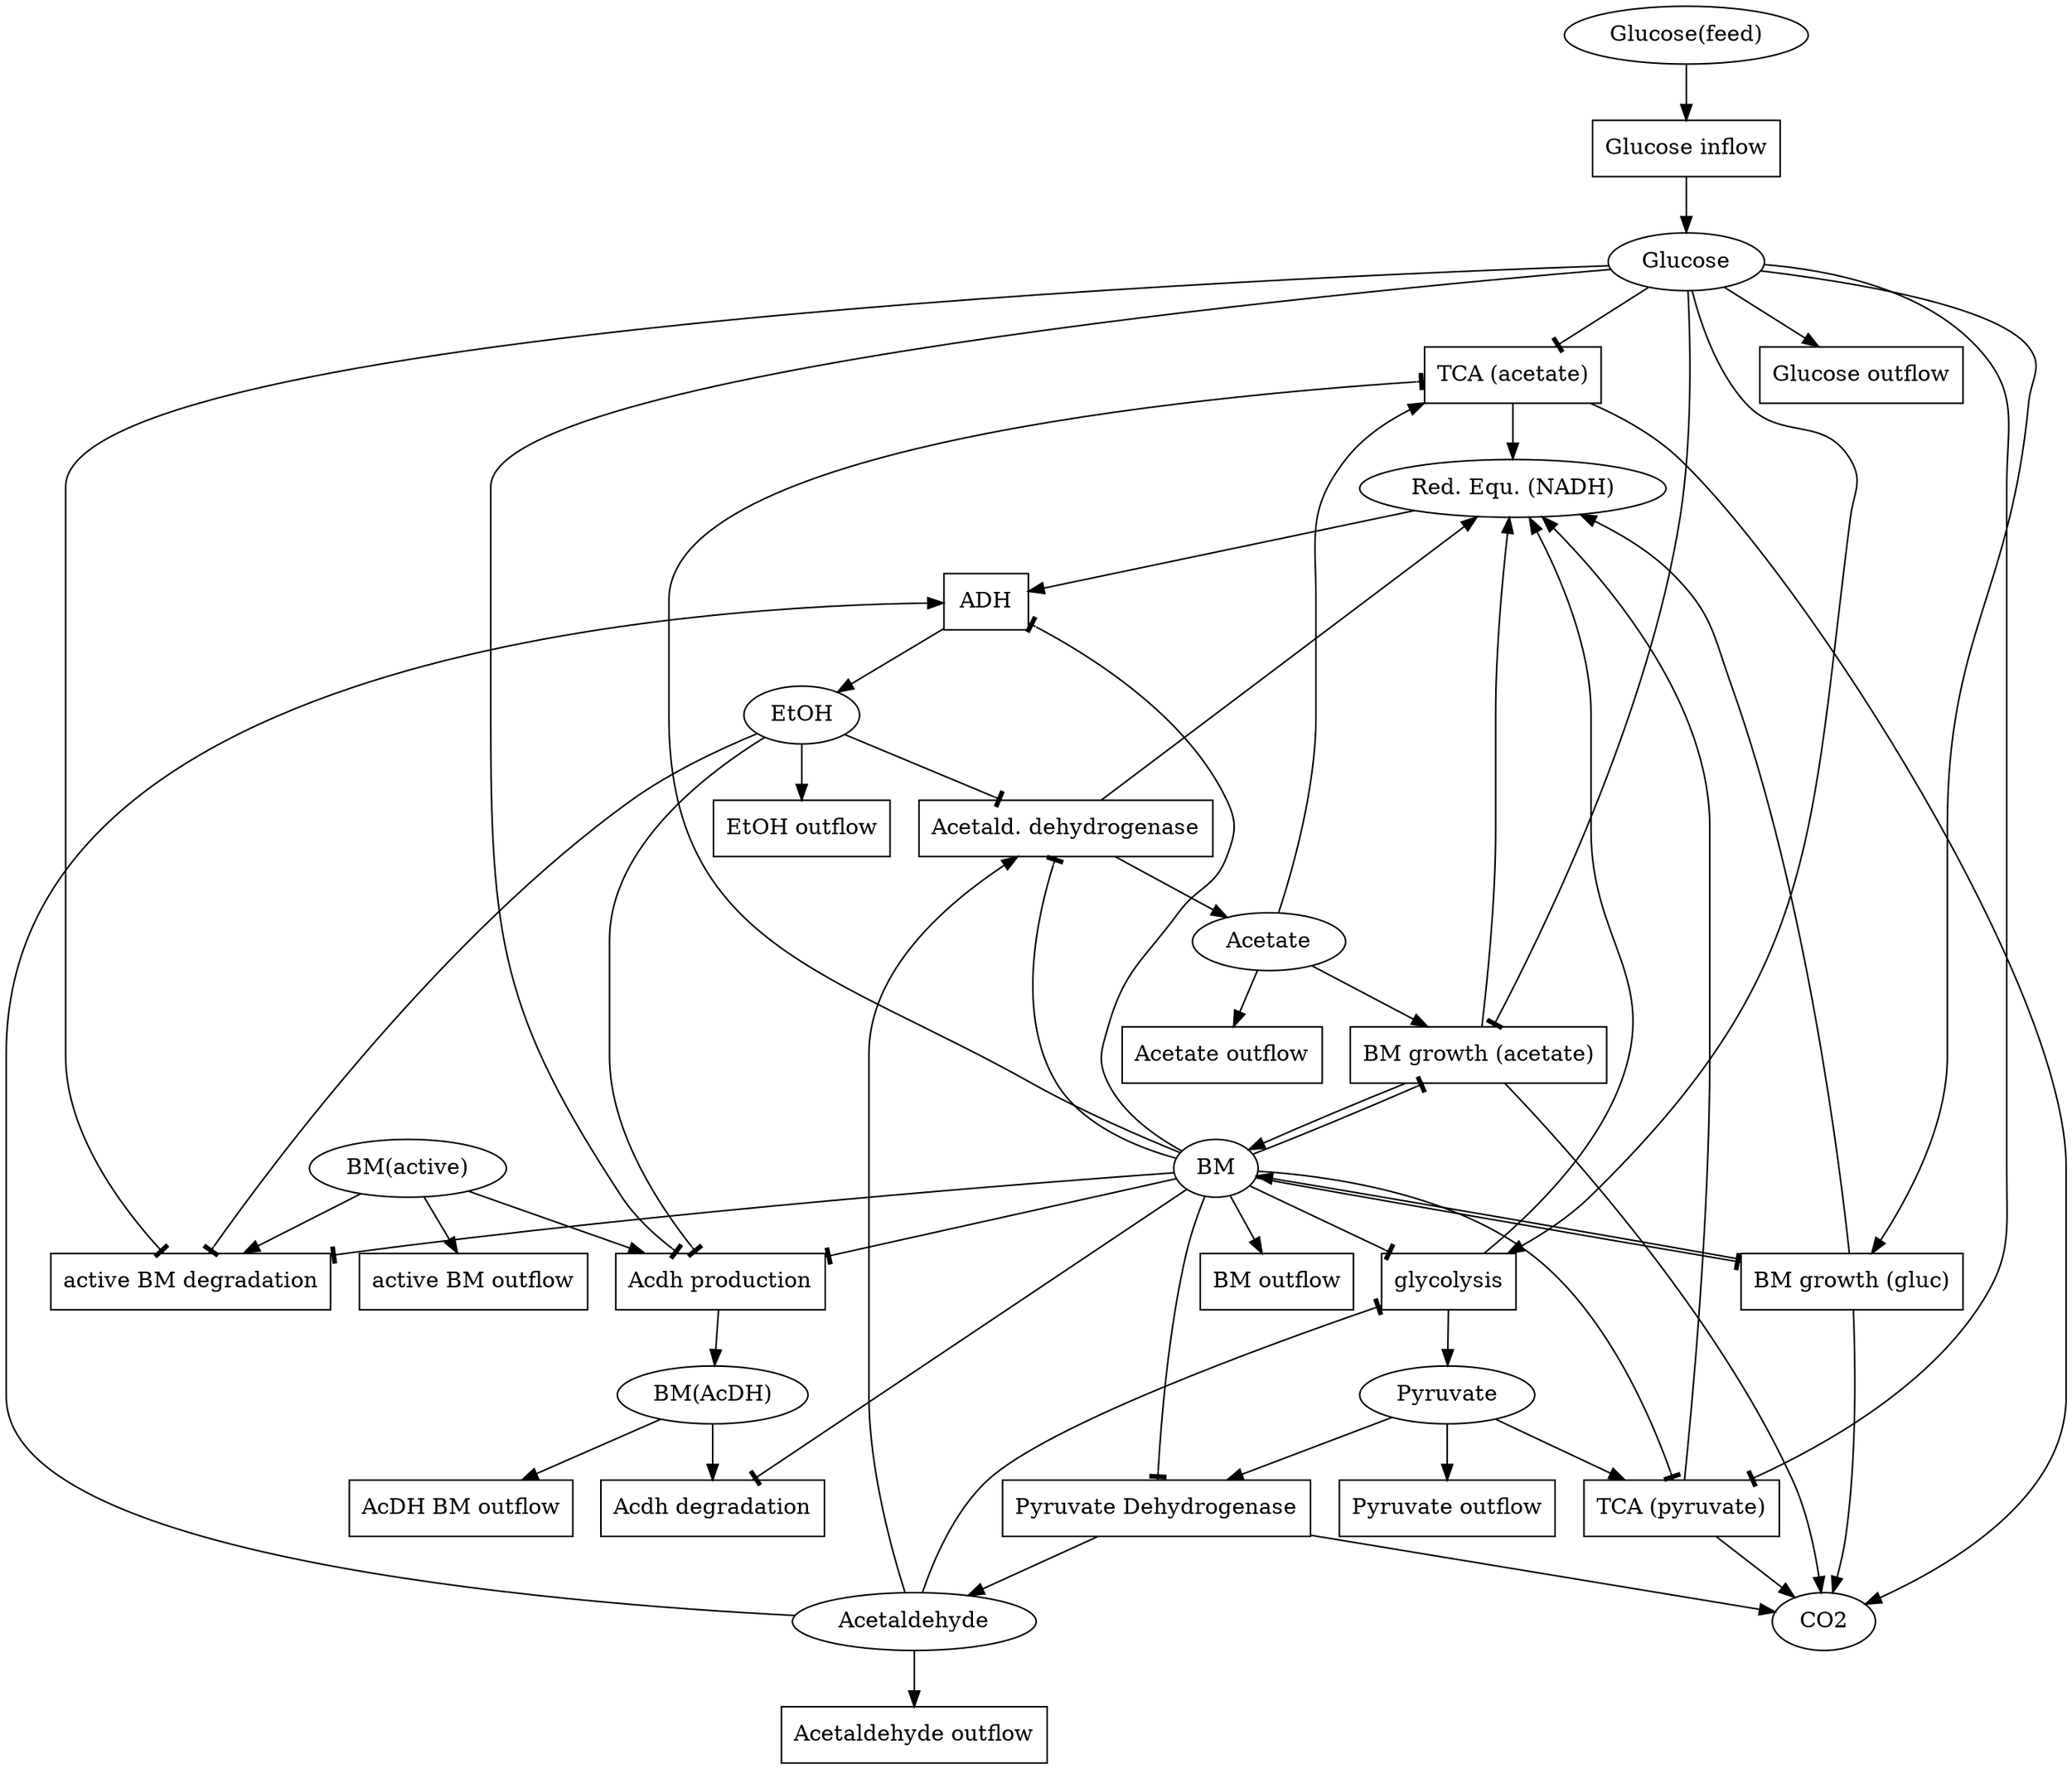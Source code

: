 strict digraph {
	graph [bb="0,0,1558,1132"];
	node [label="\N"];
	s_glu	 [height="0.51389",
		label=Glucose,
		pos="1254,967",
		shape=ellipse,
		width="1.3889"];
	r10	 [height="0.5",
		label="active BM degradation",
		pos="391,164",
		shape=box,
		width="2.3611"];
	s_glu -> r10	 [arrowhead=tee,
		pos="e,368.02,182.07 1204,965.08 1058.6,959.22 637.67,940.24 503,912 384.41,887.13 24\
6,942.17 246,821 246,821 246,821 246,383 246,298.41 322.15,221.41 364.08,185.42"];
	r5	 [height="0.5",
		label="TCA (acetate)",
		pos="1288,164",
		shape=box,
		width="1.5278"];
	s_glu -> r5	 [arrowhead=tee,
		pos="e,1315.6,182.12 1286.5,952.67 1330,930.99 1402,885.43 1402,821 1402,821 1402,821\
 1402,310 1402,256.23 1353.4,210.42 1319.6,185.1"];
	r9	 [height="0.5",
		label="Acdh production",
		pos="64,164",
		shape=box,
		width="1.7778"];
	s_glu -> r9	 [arrowhead=tee,
		pos="e,64,182.44 1203.9,966.71 1028.5,965.29 442.58,957.21 261,912 167.41,888.7 64,91\
7.45 64,821 64,821 64,821 64,310 64,266.81 64,216.43 64,187.57"];
	r7	 [height="0.5",
		label="BM growth (gluc)",
		pos="1046,164",
		shape=box,
		width="1.8889"];
	s_glu -> r7	 [arrowhead=normal,
		pos="e,1109.8,182.03 1261.2,948.42 1271.2,920.99 1288,867.85 1288,821 1288,821 1288,8\
21 1288,602 1288,463.96 1341.8,409.28 1269,292 1235.6,238.2 1170.7,204.72 1119.5\
,185.56"];
	r8	 [height="0.5",
		label="BM growth (acetate)",
		pos="1180,310",
		shape=box,
		width="2.2222"];
	s_glu -> r8	 [arrowhead=tee,
		pos="e,1196.7,328.21 1272.8,949.77 1282.8,939.65 1294.5,926.11 1302,912 1321.6,875.05\
 1326,862.83 1326,821 1326,821 1326,821 1326,602 1326,490.86 1240.3,378.67 1200.\
3,332.24"];
	s_glu_out	 [height="0.5",
		label="Glucose outflow",
		pos="1494,894",
		shape=box,
		width="1.7778"];
	s_glu -> s_glu_out	 [arrowhead=normal,
		pos="e,1434.6,912.08 1292.8,955.19 1328.4,944.37 1381.9,928.1 1424.8,915.06"];
	r1	 [height="0.5",
		label=glycolysis,
		pos="552,894",
		shape=box,
		width="1.1111"];
	s_glu -> r1	 [arrowhead=normal,
		pos="e,592.09,898.17 1205.7,961.98 1078,948.7 732.02,912.72 602.15,899.22"];
	r2	 [height="0.5",
		label="TCA (pyruvate)",
		pos="954,748",
		shape=box,
		width="1.6944"];
	s_glu -> r2	 [arrowhead=tee,
		pos="e,978.79,766.1 1231,950.18 1177,910.76 1042.3,812.49 982.94,769.13"];
	s_pyr	 [height="0.51389",
		label=Pyruvate,
		pos="462,821",
		shape=ellipse,
		width="1.5556"];
	r1 -> s_pyr	 [arrowhead=normal,
		pos="e,483.37,838.33 529.75,875.96 518.14,866.53 503.78,854.89 491.27,844.74"];
	Red	 [height="0.51389",
		label="Red. Equ. (NADH)",
		pos="1080,675",
		shape=ellipse,
		width="2.7222"];
	r1 -> Red	 [arrowhead=normal,
		pos="e,1073.4,693.62 592.07,887.05 692.92,868.97 954.21,818.17 1024,766 1045.3,750.06\
 1060.3,723.39 1069.4,703.03"];
	CO2	 [height="0.51389",
		label=CO2,
		pos="1142,91",
		shape=ellipse,
		width="0.91667"];
	r2 -> CO2	 [arrowhead=normal,
		pos="e,1142.3,109.78 954,729.56 954,701.87 954,647.88 954,602 954,602 954,602 954,529\
 954,423.59 893.67,384.07 945,292 990.29,210.77 1069.6,258.14 1123,182 1135.7,16\
3.91 1140.2,139.15 1141.7,120.02"];
	r2 -> Red	 [arrowhead=normal,
		pos="e,1049.2,692.84 985.15,729.96 1001.8,720.32 1022.4,708.35 1040.2,698.05"];
	r5 -> CO2	 [arrowhead=normal,
		pos="e,1166.7,103.35 1251.9,145.96 1228.6,134.3 1198.5,119.25 1175.7,107.84"];
	r5 -> Red	 [arrowhead=normal,
		pos="e,1110.5,657.26 1297.2,182.49 1301.7,192.69 1306.7,205.74 1309,218 1318.1,266.62\
 1308.3,281.31 1292,328 1244.6,463.48 1245,508.98 1154,620 1144.2,631.97 1131.2,\
642.74 1118.9,651.52"];
	AcDH	 [height="0.51389",
		label="BM(AcDH)",
		pos="110,91",
		shape=ellipse,
		width="1.6944"];
	r9 -> AcDH	 [arrowhead=normal,
		pos="e,98.441,109.34 75.371,145.96 80.694,137.51 87.144,127.27 93.028,117.93"];
	x	 [height="0.51389",
		label=BM,
		pos="833,237",
		shape=ellipse,
		width="0.75"];
	r7 -> x	 [arrowhead=normal,
		pos="e,857.36,228.93 989.68,182.06 958.01,191.74 918.03,204.45 883,218 877.79,220.02 \
872.3,222.38 866.9,224.75"];
	r7 -> CO2	 [arrowhead=normal,
		pos="e,1122.4,105.89 1069.7,145.96 1083.2,135.75 1100,122.92 1114.1,112.23"];
	r7 -> Red	 [arrowhead=normal,
		pos="e,1070,656.55 1024.8,182.24 1000.1,205.01 960.78,246.54 945,292 939.75,307.12 94\
2.05,312.27 945,328 968.39,452.62 1035.2,589.99 1065.1,647.41"];
	r8 -> x	 [arrowhead=normal,
		pos="e,858.52,243.21 1099.9,294.34 1026.8,279.34 922.41,257.29 868.33,245.38"];
	r8 -> CO2	 [arrowhead=normal,
		pos="e,1147.2,109.47 1178,291.69 1174.4,261.28 1166.5,198.48 1156,146 1154.3,137.28 1\
152,127.86 1149.8,119.34"];
	r8 -> Red	 [arrowhead=normal,
		pos="e,1099.1,656.66 1176.7,328.37 1172,355.97 1164,409.85 1164,456 1164,529 1164,529\
 1164,529 1164,576.11 1130.7,621.74 1106.1,649.11"];
	r3	 [height="0.5",
		label="Pyruvate Dehydrogenase",
		pos="712,164",
		shape=box,
		width="2.6667"];
	s_pyr -> r3	 [arrowhead=normal,
		pos="e,624.99,182.04 427.73,806.14 410.56,796.98 390.93,783.6 379,766 355.82,731.8 36\
0,716.32 360,675 360,675 360,675 360,310 360,254.56 510.86,209.14 615.06,184.37"];
	s_pyr_out	 [height="0.5",
		label="Pyruvate outflow",
		pos="456,748",
		shape=box,
		width="1.8889"];
	s_pyr -> s_pyr_out	 [arrowhead=normal,
		pos="e,457.5,766.23 460.45,802.2 459.81,794.33 459.04,785.01 458.33,776.34"];
	s_pyr -> r2	 [arrowhead=normal,
		pos="e,892.91,757.06 513.26,813.39 601.54,800.3 782.43,773.46 882.85,758.56"];
	s_acetald	 [height="0.51389",
		label=Acetaldehyde,
		pos="569,91",
		shape=ellipse,
		width="2.1667"];
	r3 -> s_acetald	 [arrowhead=normal,
		pos="e,601.98,107.84 676.65,145.96 656.77,135.8 631.82,123.07 610.95,112.41"];
	r3 -> CO2	 [arrowhead=normal,
		pos="e,1110.2,96.364 808.13,147.51 811.12,147 814.08,146.5 817,146 918.59,128.7 1038.\
1,108.52 1100,98.077"];
	s_acetate	 [height="0.51389",
		label=Acetate,
		pos="1079,383",
		shape=ellipse,
		width="1.3611"];
	s_acetate -> r5	 [arrowhead=normal,
		pos="e,1291.7,182.01 1124.3,375.78 1174.4,366.83 1250.4,350.02 1269,328 1301.1,290.02\
 1298.4,228.17 1293.4,192.26"];
	s_acetate -> r8	 [arrowhead=normal,
		pos="e,1155,328.03 1101.9,366.44 1115.2,356.87 1132,344.67 1146.7,334.06"];
	s_acetate_out	 [height="0.5",
		label="Acetate outflow",
		pos="1018,310",
		shape=box,
		width="1.7778"];
	s_acetate -> s_acetate_out	 [arrowhead=normal,
		pos="e,1033.1,328.02 1064.2,365.33 1056.9,356.49 1047.8,345.63 1039.6,335.88"];
	s_acetald_out	 [height="0.5",
		label="Acetaldehyde outflow",
		pos="569,18",
		shape=box,
		width="2.3056"];
	s_acetald -> s_acetald_out	 [arrowhead=normal,
		pos="e,569,36.231 569,72.201 569,64.332 569,55.015 569,46.345"];
	r6	 [height="0.5",
		label=ADH,
		pos="697,602",
		shape=box,
		width="0.75"];
	s_acetald -> r6	 [arrowhead=normal,
		pos="e,696.98,583.8 564.97,109.8 559.39,137.5 550,190.99 550,237 550,310 550,310 550,\
310 550,357.87 573.01,367.32 606,402 625.63,422.63 642.9,414.51 659,438 687.26,4\
79.22 694.72,538.54 696.56,573.4"];
	r4	 [height="0.5",
		label="Acetald. dehydrogenase",
		pos="835,456",
		shape=box,
		width="2.5278"];
	s_acetald -> r4	 [arrowhead=normal,
		pos="e,743.73,440.25 573.03,109.8 578.61,137.5 588,190.99 588,237 588,310 588,310 588\
,310 588,381.45 665.55,418.67 733.74,437.59"];
	s_acetald -> r1	 [arrowhead=tee,
		pos="e,511.94,887.39 555.56,109.38 540.25,129.31 513.64,161.06 485,182 454.5,204.3 43\
8.57,195.8 408,218 362.71,250.89 322,254.03 322,310 322,748 322,748 322,748 322,\
834.66 439.82,872.06 506.81,886.32"];
	s_EtOH	 [height="0.51389",
		label=EtOH,
		pos="595,529",
		shape=ellipse,
		width="1.0278"];
	r6 -> s_EtOH	 [arrowhead=normal,
		pos="e,616.48,544.37 671.79,583.96 657.58,573.79 639.76,561.03 624.86,550.37"];
	r4 -> s_acetate	 [arrowhead=normal,
		pos="e,1040.3,394.58 895.31,437.96 936.9,425.51 991.46,409.19 1030.3,397.57"];
	r4 -> Red	 [arrowhead=normal,
		pos="e,1040.7,657.92 847.43,474.15 870.32,506.56 921.93,575.2 978,620 994.2,632.94 10\
13.9,644.37 1031.6,653.42"];
	s_EtOH -> r10	 [arrowhead=tee,
		pos="e,420.91,182.13 571.42,514.51 557.54,504.75 540.83,490.65 531,474 509.99,438.42 \
512,424.32 512,383 512,383 512,383 512,310 512,255.27 460.97,210.05 425.19,185.0\
7"];
	s_EtOH -> r9	 [arrowhead=tee,
		pos="e,71.873,182.07 565.07,517.85 484.97,486.84 262.22,392.75 121,256 100.26,235.91 \
83.877,206.79 74.097,186.72"];
	s_EtOH -> r4	 [arrowhead=tee,
		pos="e,775.75,474.02 626.87,519.31 663.41,508.19 724.24,489.69 770.73,475.55"];
	s_EtOH_out	 [height="0.5",
		label="EtOH outflow",
		pos="595,456",
		shape=box,
		width="1.5278"];
	s_EtOH -> s_EtOH_out	 [arrowhead=normal,
		pos="e,595,474.23 595,510.2 595,502.33 595,493.01 595,484.34"];
	x -> r10	 [arrowhead=tee,
		pos="e,476.13,178.06 806.67,232.65 743.99,222.3 583.49,195.79 481.26,178.91"];
	x -> r5	 [arrowhead=tee,
		pos="e,1232.8,172.86 859.43,232.76 930.59,221.34 1127.6,189.74 1227.8,173.66"];
	x -> r9	 [arrowhead=tee,
		pos="e,128.37,180.48 805.94,236.44 712.52,234.19 395.16,223.74 137,182 135.85,181.81 \
134.69,181.62 133.52,181.42"];
	x -> r7	 [arrowhead=tee,
		pos="e,977.69,180.86 851.69,223.63 856.03,221.64 860.61,219.7 865,218 899.78,204.55 9\
39.44,191.92 972.81,182.26"];
	x -> r8	 [arrowhead=tee,
		pos="e,1100.1,291.96 859.18,241.76 908.77,251.53 1017.9,274.31 1095.1,290.87"];
	x -> r3	 [arrowhead=tee,
		pos="e,742.18,182.2 812.47,224.62 794.47,213.76 767.92,197.74 746.63,184.89"];
	x -> r6	 [arrowhead=tee,
		pos="e,700.94,583.66 812.62,249.51 779.1,271.82 716,321.93 716,383 716,456 716,456 71\
6,456 716,499.55 707.58,549.81 701.95,578.55"];
	x -> r4	 [arrowhead=tee,
		pos="e,834.83,437.7 833.17,255.71 833.54,295.59 834.39,388.91 834.79,432.63"];
	x_out	 [height="0.5",
		label="BM outflow",
		pos="874,164",
		shape=box,
		width="1.3333"];
	x -> x_out	 [arrowhead=normal,
		pos="e,863.78,182.19 842.72,219.7 847.53,211.14 853.44,200.6 858.83,191.01"];
	r11	 [height="0.5",
		label="Acdh degradation",
		pos="355,18",
		shape=box,
		width="1.8889"];
	x -> r11	 [arrowhead=tee,
		pos="e,423.07,28.153 854.93,226.18 882.48,212.36 926.69,189.37 931,182 939.08,168.19 \
940.73,158.7 931,146 900.34,106 576.45,51.859 428.26,28.955"];
	x -> r1	 [arrowhead=tee,
		pos="e,554.64,875.88 806.06,238.93 733.99,244.45 538.45,261.86 482,292 433.45,317.92 \
398,327.96 398,383 398,602 398,602 398,602 398,655.9 436.35,658.61 477,694 499.3\
2,713.43 517.35,704.89 533,730 560.27,773.75 558.6,836.99 555.19,870.73"];
	x -> r2	 [arrowhead=tee,
		pos="e,892.8,743.7 806.34,240.86 717.32,254.5 436,303.87 436,383 436,602 436,602 436,\
602 436,694.77 747.66,731.46 887.49,743.26"];
	a	 [height="0.51389",
		label="BM(active)",
		pos="193,237",
		shape=ellipse,
		width="1.75"];
	a -> r10	 [arrowhead=normal,
		pos="e,342,182.06 232.59,222.4 261.13,211.88 300.11,197.51 332.26,185.66"];
	a -> r9	 [arrowhead=normal,
		pos="e,95.867,182.03 163.73,220.44 146.27,210.56 123.85,197.87 104.69,187.03"];
	a_out	 [height="0.5",
		label="active BM outflow",
		pos="217,164",
		shape=box,
		width="1.9722"];
	a -> a_out	 [arrowhead=normal,
		pos="e,211.03,182.16 199.06,218.58 201.72,210.48 204.91,200.79 207.85,191.83"];
	AcDH -> r11	 [arrowhead=normal,
		pos="e,294.41,36.052 153.52,78.033 189.88,67.2 242.41,51.546 284.73,38.939"];
	AcDH_out	 [height="0.5",
		label="AcDH BM outflow",
		pos="110,18",
		shape=box,
		width="1.9167"];
	AcDH -> AcDH_out	 [arrowhead=normal,
		pos="e,110,36.231 110,72.201 110,64.332 110,55.015 110,46.345"];
	Red -> r6	 [arrowhead=normal,
		pos="e,724.41,607.22 1010.6,661.78 929.57,646.33 798.39,621.32 734.44,609.14"];
	S_f	 [height="0.51389",
		label="Glucose(feed)",
		pos="1254,1113",
		shape=ellipse,
		width="2.1667"];
	s_glu_in	 [height="0.5",
		label="Glucose inflow",
		pos="1254,1040",
		shape=box,
		width="1.6389"];
	S_f -> s_glu_in	 [arrowhead=normal,
		pos="e,1254,1058.2 1254,1094.2 1254,1086.3 1254,1077 1254,1068.3"];
	s_glu_in -> s_glu	 [arrowhead=normal,
		pos="e,1254,985.6 1254,1022 1254,1014.1 1254,1004.7 1254,995.88"];
}
